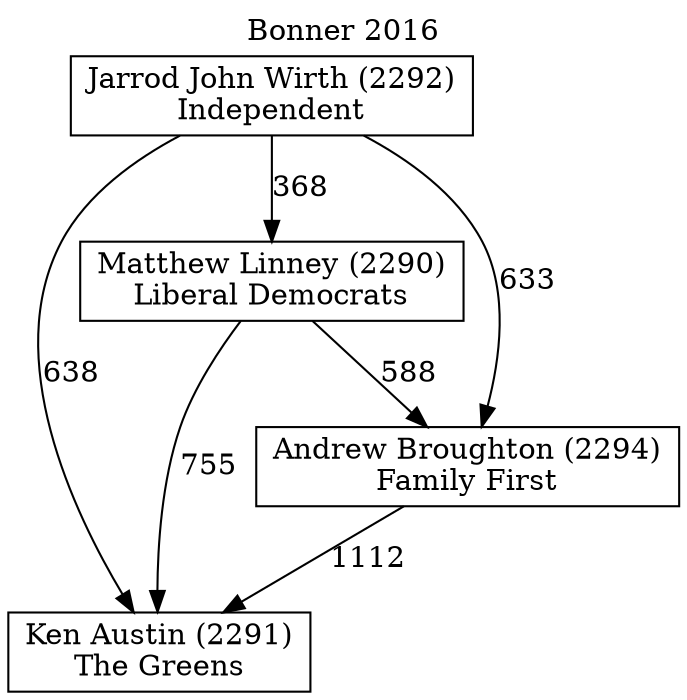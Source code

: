 // House preference flow
digraph "Ken Austin (2291)_Bonner_2016" {
	graph [label="Bonner 2016" labelloc=t mclimit=10]
	node [shape=box]
	"Matthew Linney (2290)" [label="Matthew Linney (2290)
Liberal Democrats"]
	"Ken Austin (2291)" [label="Ken Austin (2291)
The Greens"]
	"Jarrod John Wirth (2292)" [label="Jarrod John Wirth (2292)
Independent"]
	"Andrew Broughton (2294)" [label="Andrew Broughton (2294)
Family First"]
	"Matthew Linney (2290)" -> "Ken Austin (2291)" [label=755]
	"Jarrod John Wirth (2292)" -> "Ken Austin (2291)" [label=638]
	"Jarrod John Wirth (2292)" -> "Andrew Broughton (2294)" [label=633]
	"Jarrod John Wirth (2292)" -> "Matthew Linney (2290)" [label=368]
	"Andrew Broughton (2294)" -> "Ken Austin (2291)" [label=1112]
	"Matthew Linney (2290)" -> "Andrew Broughton (2294)" [label=588]
}

